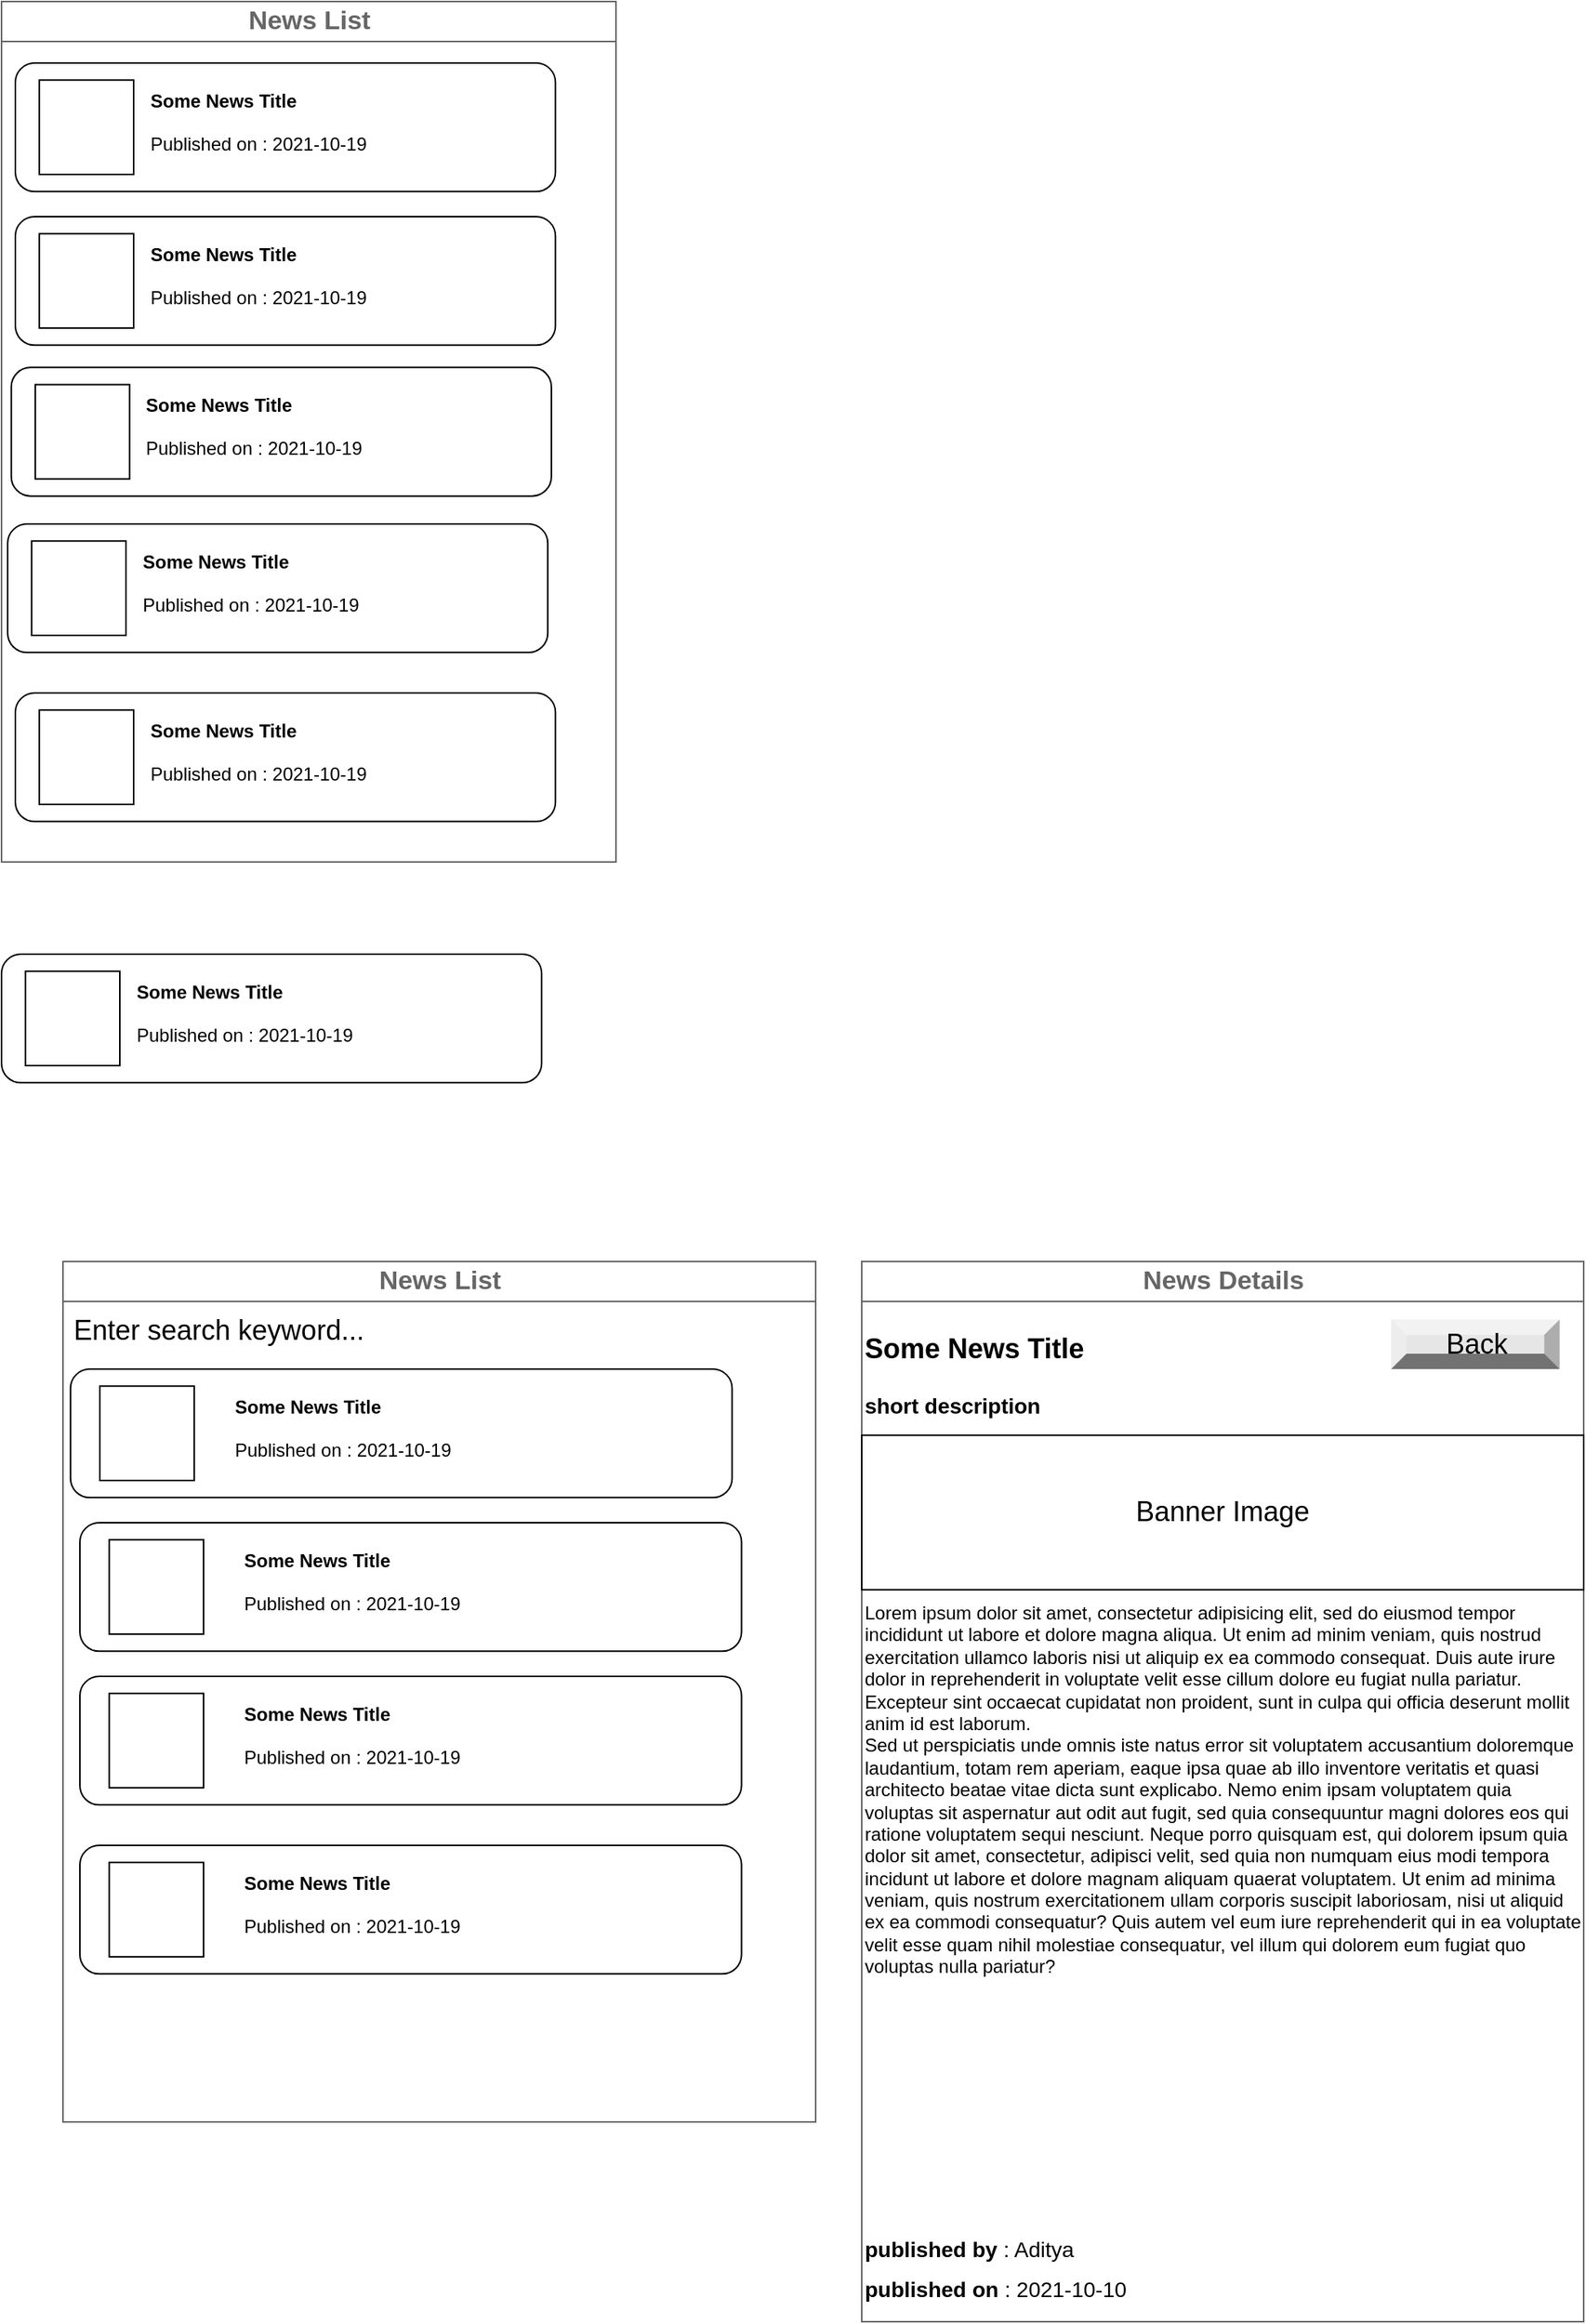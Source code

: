 <mxfile version="15.5.5" type="github">
  <diagram id="V1WDuDcznvzgJ_oFNSz7" name="Page-1">
    <mxGraphModel dx="1182" dy="2252" grid="1" gridSize="10" guides="1" tooltips="1" connect="1" arrows="1" fold="1" page="1" pageScale="1" pageWidth="850" pageHeight="1100" math="0" shadow="0">
      <root>
        <mxCell id="0" />
        <mxCell id="1" parent="0" />
        <mxCell id="-i7pg2BufP6CnxgPI3m_-13" value="" style="strokeWidth=1;shadow=0;dashed=0;align=center;html=1;shape=mxgraph.mockup.containers.rrect;rSize=0;strokeColor=#666666;" vertex="1" parent="1">
          <mxGeometry x="60" y="40" width="400" height="560" as="geometry" />
        </mxCell>
        <mxCell id="-i7pg2BufP6CnxgPI3m_-14" value="News List" style="strokeColor=inherit;fillColor=inherit;gradientColor=inherit;strokeWidth=1;shadow=0;dashed=0;align=center;html=1;shape=mxgraph.mockup.containers.rrect;rSize=0;fontSize=17;fontColor=#666666;fontStyle=1;resizeWidth=1;" vertex="1" parent="-i7pg2BufP6CnxgPI3m_-13">
          <mxGeometry width="400.0" height="26" relative="1" as="geometry" />
        </mxCell>
        <mxCell id="-i7pg2BufP6CnxgPI3m_-29" value="" style="group" vertex="1" connectable="0" parent="-i7pg2BufP6CnxgPI3m_-13">
          <mxGeometry x="9" y="40" width="355.6" height="83.64" as="geometry" />
        </mxCell>
        <mxCell id="-i7pg2BufP6CnxgPI3m_-8" value="" style="rounded=1;whiteSpace=wrap;html=1;align=left;" vertex="1" parent="-i7pg2BufP6CnxgPI3m_-29">
          <mxGeometry width="351.604" height="83.64" as="geometry" />
        </mxCell>
        <mxCell id="-i7pg2BufP6CnxgPI3m_-5" value="" style="whiteSpace=wrap;html=1;aspect=fixed;" vertex="1" parent="-i7pg2BufP6CnxgPI3m_-29">
          <mxGeometry x="15.6" y="11.12" width="61.41" height="61.41" as="geometry" />
        </mxCell>
        <mxCell id="-i7pg2BufP6CnxgPI3m_-6" value="&lt;b&gt;Some News Title&lt;/b&gt;" style="text;html=1;strokeColor=none;fillColor=none;align=left;verticalAlign=middle;whiteSpace=wrap;rounded=0;" vertex="1" parent="-i7pg2BufP6CnxgPI3m_-29">
          <mxGeometry x="85.604" y="11.117" width="195.006" height="27.88" as="geometry" />
        </mxCell>
        <mxCell id="-i7pg2BufP6CnxgPI3m_-7" value="Published on : 2021-10-19" style="text;html=1;strokeColor=none;fillColor=none;align=left;verticalAlign=middle;whiteSpace=wrap;rounded=0;" vertex="1" parent="-i7pg2BufP6CnxgPI3m_-29">
          <mxGeometry x="85.604" y="38.997" width="275.303" height="27.88" as="geometry" />
        </mxCell>
        <mxCell id="-i7pg2BufP6CnxgPI3m_-47" value="" style="group" vertex="1" connectable="0" parent="-i7pg2BufP6CnxgPI3m_-13">
          <mxGeometry x="9" y="140" width="355.6" height="83.64" as="geometry" />
        </mxCell>
        <mxCell id="-i7pg2BufP6CnxgPI3m_-48" value="" style="rounded=1;whiteSpace=wrap;html=1;align=left;" vertex="1" parent="-i7pg2BufP6CnxgPI3m_-47">
          <mxGeometry width="351.604" height="83.64" as="geometry" />
        </mxCell>
        <mxCell id="-i7pg2BufP6CnxgPI3m_-49" value="" style="whiteSpace=wrap;html=1;aspect=fixed;" vertex="1" parent="-i7pg2BufP6CnxgPI3m_-47">
          <mxGeometry x="15.6" y="11.12" width="61.41" height="61.41" as="geometry" />
        </mxCell>
        <mxCell id="-i7pg2BufP6CnxgPI3m_-50" value="&lt;b&gt;Some News Title&lt;/b&gt;" style="text;html=1;strokeColor=none;fillColor=none;align=left;verticalAlign=middle;whiteSpace=wrap;rounded=0;" vertex="1" parent="-i7pg2BufP6CnxgPI3m_-47">
          <mxGeometry x="85.604" y="11.117" width="195.006" height="27.88" as="geometry" />
        </mxCell>
        <mxCell id="-i7pg2BufP6CnxgPI3m_-51" value="Published on : 2021-10-19" style="text;html=1;strokeColor=none;fillColor=none;align=left;verticalAlign=middle;whiteSpace=wrap;rounded=0;" vertex="1" parent="-i7pg2BufP6CnxgPI3m_-47">
          <mxGeometry x="85.604" y="38.997" width="275.303" height="27.88" as="geometry" />
        </mxCell>
        <mxCell id="-i7pg2BufP6CnxgPI3m_-52" value="" style="group" vertex="1" connectable="0" parent="-i7pg2BufP6CnxgPI3m_-13">
          <mxGeometry x="6.35" y="238.18" width="355.6" height="83.64" as="geometry" />
        </mxCell>
        <mxCell id="-i7pg2BufP6CnxgPI3m_-53" value="" style="rounded=1;whiteSpace=wrap;html=1;align=left;" vertex="1" parent="-i7pg2BufP6CnxgPI3m_-52">
          <mxGeometry width="351.604" height="83.64" as="geometry" />
        </mxCell>
        <mxCell id="-i7pg2BufP6CnxgPI3m_-54" value="" style="whiteSpace=wrap;html=1;aspect=fixed;" vertex="1" parent="-i7pg2BufP6CnxgPI3m_-52">
          <mxGeometry x="15.6" y="11.12" width="61.41" height="61.41" as="geometry" />
        </mxCell>
        <mxCell id="-i7pg2BufP6CnxgPI3m_-55" value="&lt;b&gt;Some News Title&lt;/b&gt;" style="text;html=1;strokeColor=none;fillColor=none;align=left;verticalAlign=middle;whiteSpace=wrap;rounded=0;" vertex="1" parent="-i7pg2BufP6CnxgPI3m_-52">
          <mxGeometry x="85.604" y="11.117" width="195.006" height="27.88" as="geometry" />
        </mxCell>
        <mxCell id="-i7pg2BufP6CnxgPI3m_-56" value="Published on : 2021-10-19" style="text;html=1;strokeColor=none;fillColor=none;align=left;verticalAlign=middle;whiteSpace=wrap;rounded=0;" vertex="1" parent="-i7pg2BufP6CnxgPI3m_-52">
          <mxGeometry x="85.604" y="38.997" width="275.303" height="27.88" as="geometry" />
        </mxCell>
        <mxCell id="-i7pg2BufP6CnxgPI3m_-57" value="" style="group" vertex="1" connectable="0" parent="-i7pg2BufP6CnxgPI3m_-13">
          <mxGeometry x="4" y="340" width="355.6" height="83.64" as="geometry" />
        </mxCell>
        <mxCell id="-i7pg2BufP6CnxgPI3m_-58" value="" style="rounded=1;whiteSpace=wrap;html=1;align=left;" vertex="1" parent="-i7pg2BufP6CnxgPI3m_-57">
          <mxGeometry width="351.604" height="83.64" as="geometry" />
        </mxCell>
        <mxCell id="-i7pg2BufP6CnxgPI3m_-59" value="" style="whiteSpace=wrap;html=1;aspect=fixed;" vertex="1" parent="-i7pg2BufP6CnxgPI3m_-57">
          <mxGeometry x="15.6" y="11.12" width="61.41" height="61.41" as="geometry" />
        </mxCell>
        <mxCell id="-i7pg2BufP6CnxgPI3m_-60" value="&lt;b&gt;Some News Title&lt;/b&gt;" style="text;html=1;strokeColor=none;fillColor=none;align=left;verticalAlign=middle;whiteSpace=wrap;rounded=0;" vertex="1" parent="-i7pg2BufP6CnxgPI3m_-57">
          <mxGeometry x="85.604" y="11.117" width="195.006" height="27.88" as="geometry" />
        </mxCell>
        <mxCell id="-i7pg2BufP6CnxgPI3m_-61" value="Published on : 2021-10-19" style="text;html=1;strokeColor=none;fillColor=none;align=left;verticalAlign=middle;whiteSpace=wrap;rounded=0;" vertex="1" parent="-i7pg2BufP6CnxgPI3m_-57">
          <mxGeometry x="85.604" y="38.997" width="275.303" height="27.88" as="geometry" />
        </mxCell>
        <mxCell id="-i7pg2BufP6CnxgPI3m_-62" value="" style="group" vertex="1" connectable="0" parent="-i7pg2BufP6CnxgPI3m_-13">
          <mxGeometry x="9" y="450" width="355.6" height="83.64" as="geometry" />
        </mxCell>
        <mxCell id="-i7pg2BufP6CnxgPI3m_-63" value="" style="rounded=1;whiteSpace=wrap;html=1;align=left;" vertex="1" parent="-i7pg2BufP6CnxgPI3m_-62">
          <mxGeometry width="351.604" height="83.64" as="geometry" />
        </mxCell>
        <mxCell id="-i7pg2BufP6CnxgPI3m_-64" value="" style="whiteSpace=wrap;html=1;aspect=fixed;" vertex="1" parent="-i7pg2BufP6CnxgPI3m_-62">
          <mxGeometry x="15.6" y="11.12" width="61.41" height="61.41" as="geometry" />
        </mxCell>
        <mxCell id="-i7pg2BufP6CnxgPI3m_-65" value="&lt;b&gt;Some News Title&lt;/b&gt;" style="text;html=1;strokeColor=none;fillColor=none;align=left;verticalAlign=middle;whiteSpace=wrap;rounded=0;" vertex="1" parent="-i7pg2BufP6CnxgPI3m_-62">
          <mxGeometry x="85.604" y="11.117" width="195.006" height="27.88" as="geometry" />
        </mxCell>
        <mxCell id="-i7pg2BufP6CnxgPI3m_-66" value="Published on : 2021-10-19" style="text;html=1;strokeColor=none;fillColor=none;align=left;verticalAlign=middle;whiteSpace=wrap;rounded=0;" vertex="1" parent="-i7pg2BufP6CnxgPI3m_-62">
          <mxGeometry x="85.604" y="38.997" width="275.303" height="27.88" as="geometry" />
        </mxCell>
        <mxCell id="-i7pg2BufP6CnxgPI3m_-42" value="" style="group" vertex="1" connectable="0" parent="1">
          <mxGeometry x="60" y="660" width="355.6" height="83.64" as="geometry" />
        </mxCell>
        <mxCell id="-i7pg2BufP6CnxgPI3m_-43" value="" style="rounded=1;whiteSpace=wrap;html=1;align=left;" vertex="1" parent="-i7pg2BufP6CnxgPI3m_-42">
          <mxGeometry width="351.604" height="83.64" as="geometry" />
        </mxCell>
        <mxCell id="-i7pg2BufP6CnxgPI3m_-44" value="" style="whiteSpace=wrap;html=1;aspect=fixed;" vertex="1" parent="-i7pg2BufP6CnxgPI3m_-42">
          <mxGeometry x="15.6" y="11.12" width="61.41" height="61.41" as="geometry" />
        </mxCell>
        <mxCell id="-i7pg2BufP6CnxgPI3m_-45" value="&lt;b&gt;Some News Title&lt;/b&gt;" style="text;html=1;strokeColor=none;fillColor=none;align=left;verticalAlign=middle;whiteSpace=wrap;rounded=0;" vertex="1" parent="-i7pg2BufP6CnxgPI3m_-42">
          <mxGeometry x="85.604" y="11.117" width="195.006" height="27.88" as="geometry" />
        </mxCell>
        <mxCell id="-i7pg2BufP6CnxgPI3m_-46" value="Published on : 2021-10-19" style="text;html=1;strokeColor=none;fillColor=none;align=left;verticalAlign=middle;whiteSpace=wrap;rounded=0;" vertex="1" parent="-i7pg2BufP6CnxgPI3m_-42">
          <mxGeometry x="85.604" y="38.997" width="275.303" height="27.88" as="geometry" />
        </mxCell>
        <mxCell id="-i7pg2BufP6CnxgPI3m_-67" value="" style="strokeWidth=1;shadow=0;dashed=0;align=center;html=1;shape=mxgraph.mockup.containers.rrect;rSize=0;strokeColor=#666666;" vertex="1" parent="1">
          <mxGeometry x="620" y="860" width="470" height="690" as="geometry" />
        </mxCell>
        <mxCell id="-i7pg2BufP6CnxgPI3m_-68" value="News Details" style="strokeColor=inherit;fillColor=inherit;gradientColor=inherit;strokeWidth=1;shadow=0;dashed=0;align=center;html=1;shape=mxgraph.mockup.containers.rrect;rSize=0;fontSize=17;fontColor=#666666;fontStyle=1;resizeWidth=1;" vertex="1" parent="-i7pg2BufP6CnxgPI3m_-67">
          <mxGeometry width="470" height="26" relative="1" as="geometry" />
        </mxCell>
        <mxCell id="-i7pg2BufP6CnxgPI3m_-72" value="&lt;b&gt;&lt;font style=&quot;font-size: 18px&quot;&gt;Some News Title&lt;/font&gt;&lt;/b&gt;" style="text;html=1;strokeColor=none;fillColor=none;align=left;verticalAlign=middle;whiteSpace=wrap;rounded=0;" vertex="1" parent="-i7pg2BufP6CnxgPI3m_-67">
          <mxGeometry y="37.703" width="454.333" height="37.703" as="geometry" />
        </mxCell>
        <mxCell id="-i7pg2BufP6CnxgPI3m_-73" value="&lt;b&gt;published by&lt;/b&gt; : Aditya" style="text;html=1;strokeColor=none;fillColor=none;align=left;verticalAlign=middle;whiteSpace=wrap;rounded=0;fontSize=14;" vertex="1" parent="-i7pg2BufP6CnxgPI3m_-67">
          <mxGeometry y="630.001" width="282" height="26.26" as="geometry" />
        </mxCell>
        <mxCell id="-i7pg2BufP6CnxgPI3m_-74" value="&lt;div&gt;&lt;b&gt;&lt;font style=&quot;font-size: 14px&quot;&gt;short description&lt;/font&gt;&lt;/b&gt;&lt;/div&gt;" style="text;html=1;strokeColor=none;fillColor=none;align=left;verticalAlign=middle;whiteSpace=wrap;rounded=0;" vertex="1" parent="-i7pg2BufP6CnxgPI3m_-67">
          <mxGeometry y="75.405" width="454.333" height="37.703" as="geometry" />
        </mxCell>
        <mxCell id="-i7pg2BufP6CnxgPI3m_-76" value="Banner Image" style="rounded=0;whiteSpace=wrap;html=1;fontSize=18;align=center;" vertex="1" parent="-i7pg2BufP6CnxgPI3m_-67">
          <mxGeometry y="113.108" width="470" height="100.541" as="geometry" />
        </mxCell>
        <mxCell id="-i7pg2BufP6CnxgPI3m_-77" value="Lorem ipsum dolor sit amet, consectetur adipisicing elit, sed do eiusmod tempor incididunt ut labore et dolore magna aliqua. Ut enim ad minim veniam, quis nostrud exercitation ullamco laboris nisi ut aliquip ex ea commodo consequat. Duis aute irure dolor in reprehenderit in voluptate velit esse cillum dolore eu fugiat nulla pariatur. Excepteur sint occaecat cupidatat non proident, sunt in culpa qui officia deserunt mollit anim id est laborum.&#xa;Sed ut perspiciatis unde omnis iste natus error sit voluptatem accusantium doloremque laudantium, totam rem aperiam, eaque ipsa quae ab illo inventore veritatis et quasi architecto beatae vitae dicta sunt explicabo. Nemo enim ipsam voluptatem quia voluptas sit aspernatur aut odit aut fugit, sed quia consequuntur magni dolores eos qui ratione voluptatem sequi nesciunt. Neque porro quisquam est, qui dolorem ipsum quia dolor sit amet, consectetur, adipisci velit, sed quia non numquam eius modi tempora incidunt ut labore et dolore magnam aliquam quaerat voluptatem. Ut enim ad minima veniam, quis nostrum exercitationem ullam corporis suscipit laboriosam, nisi ut aliquid ex ea commodi consequatur? Quis autem vel eum iure reprehenderit qui in ea voluptate velit esse quam nihil molestiae consequatur, vel illum qui dolorem eum fugiat quo voluptas nulla pariatur?" style="text;spacingTop=-5;whiteSpace=wrap;html=1;align=left;fontSize=12;fontFamily=Helvetica;fillColor=none;strokeColor=none;" vertex="1" parent="-i7pg2BufP6CnxgPI3m_-67">
          <mxGeometry y="219.999" width="470" height="296.01" as="geometry" />
        </mxCell>
        <mxCell id="-i7pg2BufP6CnxgPI3m_-132" value="Back" style="labelPosition=center;verticalLabelPosition=middle;align=center;html=1;shape=mxgraph.basic.shaded_button;dx=10;fillColor=#E6E6E6;strokeColor=none;fontSize=18;" vertex="1" parent="-i7pg2BufP6CnxgPI3m_-67">
          <mxGeometry x="344.667" y="37.7" width="109.667" height="32.3" as="geometry" />
        </mxCell>
        <mxCell id="-i7pg2BufP6CnxgPI3m_-134" value="&lt;b&gt;published on&amp;nbsp;&lt;/b&gt;: 2021-10-10" style="text;html=1;strokeColor=none;fillColor=none;align=left;verticalAlign=middle;whiteSpace=wrap;rounded=0;fontSize=14;" vertex="1" parent="-i7pg2BufP6CnxgPI3m_-67">
          <mxGeometry y="656.261" width="282" height="26.26" as="geometry" />
        </mxCell>
        <mxCell id="-i7pg2BufP6CnxgPI3m_-105" value="" style="strokeWidth=1;shadow=0;dashed=0;align=center;html=1;shape=mxgraph.mockup.containers.rrect;rSize=0;strokeColor=#666666;" vertex="1" parent="1">
          <mxGeometry x="100" y="860" width="490" height="560" as="geometry" />
        </mxCell>
        <mxCell id="-i7pg2BufP6CnxgPI3m_-106" value="News List" style="strokeColor=inherit;fillColor=inherit;gradientColor=inherit;strokeWidth=1;shadow=0;dashed=0;align=center;html=1;shape=mxgraph.mockup.containers.rrect;rSize=0;fontSize=17;fontColor=#666666;fontStyle=1;resizeWidth=1;" vertex="1" parent="-i7pg2BufP6CnxgPI3m_-105">
          <mxGeometry width="490.0" height="26" relative="1" as="geometry" />
        </mxCell>
        <mxCell id="-i7pg2BufP6CnxgPI3m_-133" value="Enter search keyword..." style="text;html=1;strokeColor=none;fillColor=none;align=left;verticalAlign=middle;whiteSpace=wrap;rounded=0;fontSize=18;" vertex="1" parent="-i7pg2BufP6CnxgPI3m_-105">
          <mxGeometry x="4.9" y="30" width="485.1" height="30" as="geometry" />
        </mxCell>
        <mxCell id="-i7pg2BufP6CnxgPI3m_-112" value="" style="group" vertex="1" connectable="0" parent="-i7pg2BufP6CnxgPI3m_-105">
          <mxGeometry x="4.9" y="70" width="435.61" height="83.64" as="geometry" />
        </mxCell>
        <mxCell id="-i7pg2BufP6CnxgPI3m_-113" value="" style="rounded=1;whiteSpace=wrap;html=1;align=left;" vertex="1" parent="-i7pg2BufP6CnxgPI3m_-112">
          <mxGeometry width="430.716" height="83.64" as="geometry" />
        </mxCell>
        <mxCell id="-i7pg2BufP6CnxgPI3m_-114" value="" style="whiteSpace=wrap;html=1;aspect=fixed;" vertex="1" parent="-i7pg2BufP6CnxgPI3m_-112">
          <mxGeometry x="19.11" y="11.12" width="61.41" height="61.41" as="geometry" />
        </mxCell>
        <mxCell id="-i7pg2BufP6CnxgPI3m_-115" value="&lt;b&gt;Some News Title&lt;/b&gt;" style="text;html=1;strokeColor=none;fillColor=none;align=left;verticalAlign=middle;whiteSpace=wrap;rounded=0;" vertex="1" parent="-i7pg2BufP6CnxgPI3m_-112">
          <mxGeometry x="104.865" y="11.117" width="238.883" height="27.88" as="geometry" />
        </mxCell>
        <mxCell id="-i7pg2BufP6CnxgPI3m_-116" value="Published on : 2021-10-19" style="text;html=1;strokeColor=none;fillColor=none;align=left;verticalAlign=middle;whiteSpace=wrap;rounded=0;" vertex="1" parent="-i7pg2BufP6CnxgPI3m_-112">
          <mxGeometry x="104.865" y="38.997" width="337.246" height="27.88" as="geometry" />
        </mxCell>
        <mxCell id="-i7pg2BufP6CnxgPI3m_-117" value="" style="group" vertex="1" connectable="0" parent="-i7pg2BufP6CnxgPI3m_-105">
          <mxGeometry x="11.025" y="170.0" width="435.61" height="83.64" as="geometry" />
        </mxCell>
        <mxCell id="-i7pg2BufP6CnxgPI3m_-118" value="" style="rounded=1;whiteSpace=wrap;html=1;align=left;" vertex="1" parent="-i7pg2BufP6CnxgPI3m_-117">
          <mxGeometry width="430.716" height="83.64" as="geometry" />
        </mxCell>
        <mxCell id="-i7pg2BufP6CnxgPI3m_-119" value="" style="whiteSpace=wrap;html=1;aspect=fixed;" vertex="1" parent="-i7pg2BufP6CnxgPI3m_-117">
          <mxGeometry x="19.11" y="11.12" width="61.41" height="61.41" as="geometry" />
        </mxCell>
        <mxCell id="-i7pg2BufP6CnxgPI3m_-120" value="&lt;b&gt;Some News Title&lt;/b&gt;" style="text;html=1;strokeColor=none;fillColor=none;align=left;verticalAlign=middle;whiteSpace=wrap;rounded=0;" vertex="1" parent="-i7pg2BufP6CnxgPI3m_-117">
          <mxGeometry x="104.865" y="11.117" width="238.883" height="27.88" as="geometry" />
        </mxCell>
        <mxCell id="-i7pg2BufP6CnxgPI3m_-121" value="Published on : 2021-10-19" style="text;html=1;strokeColor=none;fillColor=none;align=left;verticalAlign=middle;whiteSpace=wrap;rounded=0;" vertex="1" parent="-i7pg2BufP6CnxgPI3m_-117">
          <mxGeometry x="104.865" y="38.997" width="337.246" height="27.88" as="geometry" />
        </mxCell>
        <mxCell id="-i7pg2BufP6CnxgPI3m_-122" value="" style="group" vertex="1" connectable="0" parent="-i7pg2BufP6CnxgPI3m_-105">
          <mxGeometry x="11.025" y="270" width="435.61" height="83.64" as="geometry" />
        </mxCell>
        <mxCell id="-i7pg2BufP6CnxgPI3m_-123" value="" style="rounded=1;whiteSpace=wrap;html=1;align=left;" vertex="1" parent="-i7pg2BufP6CnxgPI3m_-122">
          <mxGeometry width="430.716" height="83.64" as="geometry" />
        </mxCell>
        <mxCell id="-i7pg2BufP6CnxgPI3m_-124" value="" style="whiteSpace=wrap;html=1;aspect=fixed;" vertex="1" parent="-i7pg2BufP6CnxgPI3m_-122">
          <mxGeometry x="19.11" y="11.12" width="61.41" height="61.41" as="geometry" />
        </mxCell>
        <mxCell id="-i7pg2BufP6CnxgPI3m_-125" value="&lt;b&gt;Some News Title&lt;/b&gt;" style="text;html=1;strokeColor=none;fillColor=none;align=left;verticalAlign=middle;whiteSpace=wrap;rounded=0;" vertex="1" parent="-i7pg2BufP6CnxgPI3m_-122">
          <mxGeometry x="104.865" y="11.117" width="238.883" height="27.88" as="geometry" />
        </mxCell>
        <mxCell id="-i7pg2BufP6CnxgPI3m_-126" value="Published on : 2021-10-19" style="text;html=1;strokeColor=none;fillColor=none;align=left;verticalAlign=middle;whiteSpace=wrap;rounded=0;" vertex="1" parent="-i7pg2BufP6CnxgPI3m_-122">
          <mxGeometry x="104.865" y="38.997" width="337.246" height="27.88" as="geometry" />
        </mxCell>
        <mxCell id="-i7pg2BufP6CnxgPI3m_-127" value="" style="group" vertex="1" connectable="0" parent="-i7pg2BufP6CnxgPI3m_-105">
          <mxGeometry x="11.025" y="380" width="435.61" height="83.64" as="geometry" />
        </mxCell>
        <mxCell id="-i7pg2BufP6CnxgPI3m_-128" value="" style="rounded=1;whiteSpace=wrap;html=1;align=left;" vertex="1" parent="-i7pg2BufP6CnxgPI3m_-127">
          <mxGeometry width="430.716" height="83.64" as="geometry" />
        </mxCell>
        <mxCell id="-i7pg2BufP6CnxgPI3m_-129" value="" style="whiteSpace=wrap;html=1;aspect=fixed;" vertex="1" parent="-i7pg2BufP6CnxgPI3m_-127">
          <mxGeometry x="19.11" y="11.12" width="61.41" height="61.41" as="geometry" />
        </mxCell>
        <mxCell id="-i7pg2BufP6CnxgPI3m_-130" value="&lt;b&gt;Some News Title&lt;/b&gt;" style="text;html=1;strokeColor=none;fillColor=none;align=left;verticalAlign=middle;whiteSpace=wrap;rounded=0;" vertex="1" parent="-i7pg2BufP6CnxgPI3m_-127">
          <mxGeometry x="104.865" y="11.117" width="238.883" height="27.88" as="geometry" />
        </mxCell>
        <mxCell id="-i7pg2BufP6CnxgPI3m_-131" value="Published on : 2021-10-19" style="text;html=1;strokeColor=none;fillColor=none;align=left;verticalAlign=middle;whiteSpace=wrap;rounded=0;" vertex="1" parent="-i7pg2BufP6CnxgPI3m_-127">
          <mxGeometry x="104.865" y="38.997" width="337.246" height="27.88" as="geometry" />
        </mxCell>
      </root>
    </mxGraphModel>
  </diagram>
</mxfile>
